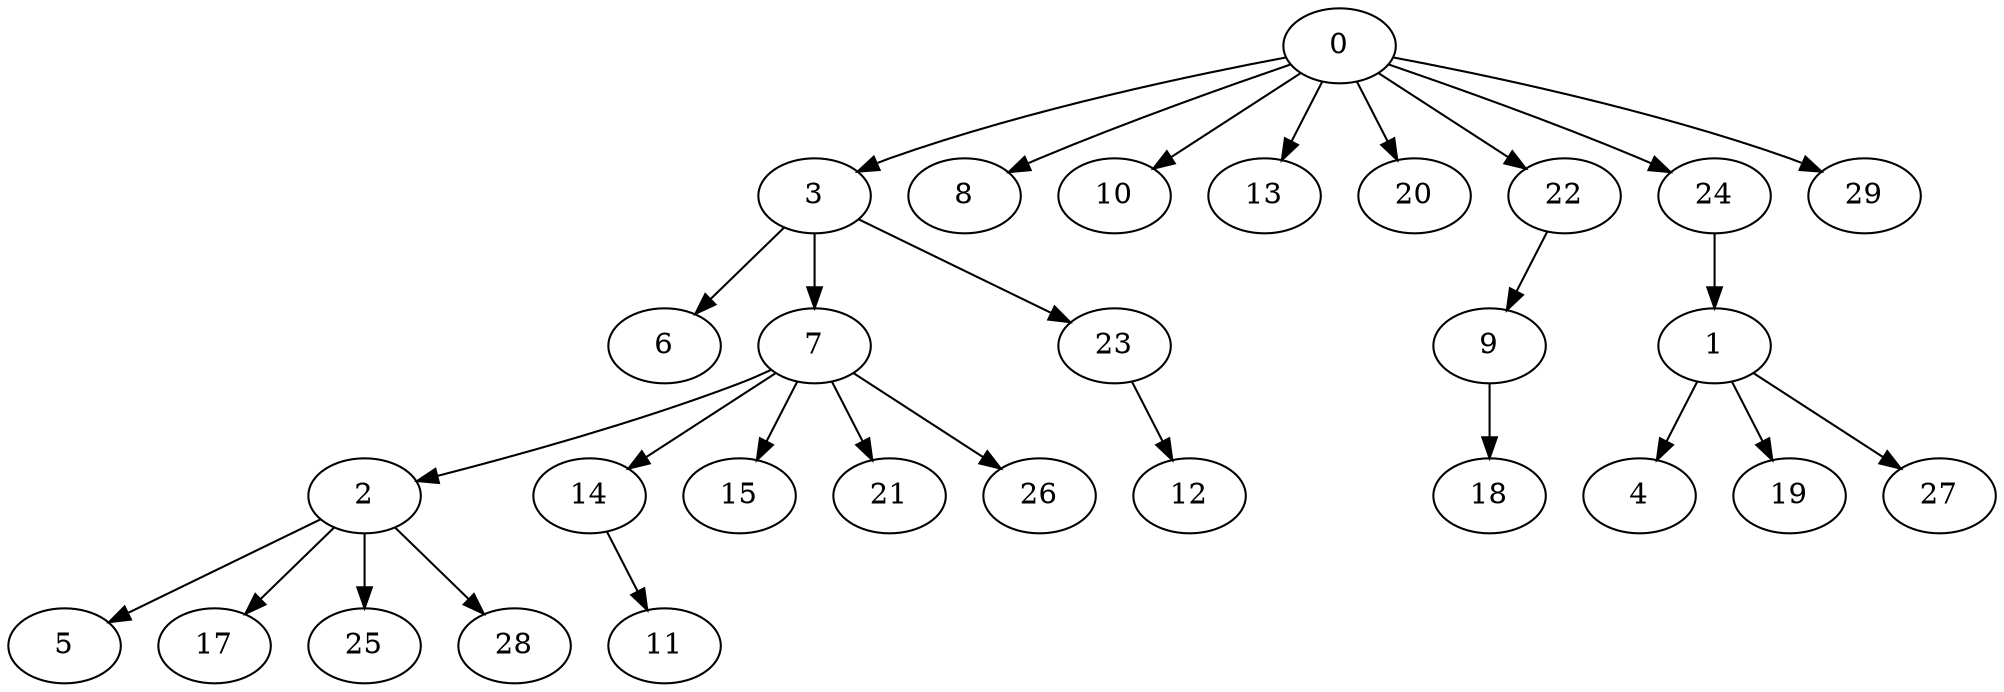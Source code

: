 digraph {
	0 [label=0]
	3 [label=3]
	8 [label=8]
	10 [label=10]
	13 [label=13]
	20 [label=20]
	22 [label=22]
	24 [label=24]
	29 [label=29]
	6 [label=6]
	7 [label=7]
	23 [label=23]
	9 [label=9]
	1 [label=1]
	2 [label=2]
	14 [label=14]
	15 [label=15]
	21 [label=21]
	26 [label=26]
	12 [label=12]
	18 [label=18]
	4 [label=4]
	19 [label=19]
	27 [label=27]
	5 [label=5]
	17 [label=17]
	25 [label=25]
	28 [label=28]
	11 [label=11]
	0 -> 3
	0 -> 8
	0 -> 10
	0 -> 13
	0 -> 20
	0 -> 22
	0 -> 24
	0 -> 29
	3 -> 6
	3 -> 7
	3 -> 23
	22 -> 9
	24 -> 1
	7 -> 2
	7 -> 14
	7 -> 15
	7 -> 21
	7 -> 26
	23 -> 12
	9 -> 18
	1 -> 4
	1 -> 19
	1 -> 27
	2 -> 5
	2 -> 17
	2 -> 25
	2 -> 28
	14 -> 11
}
